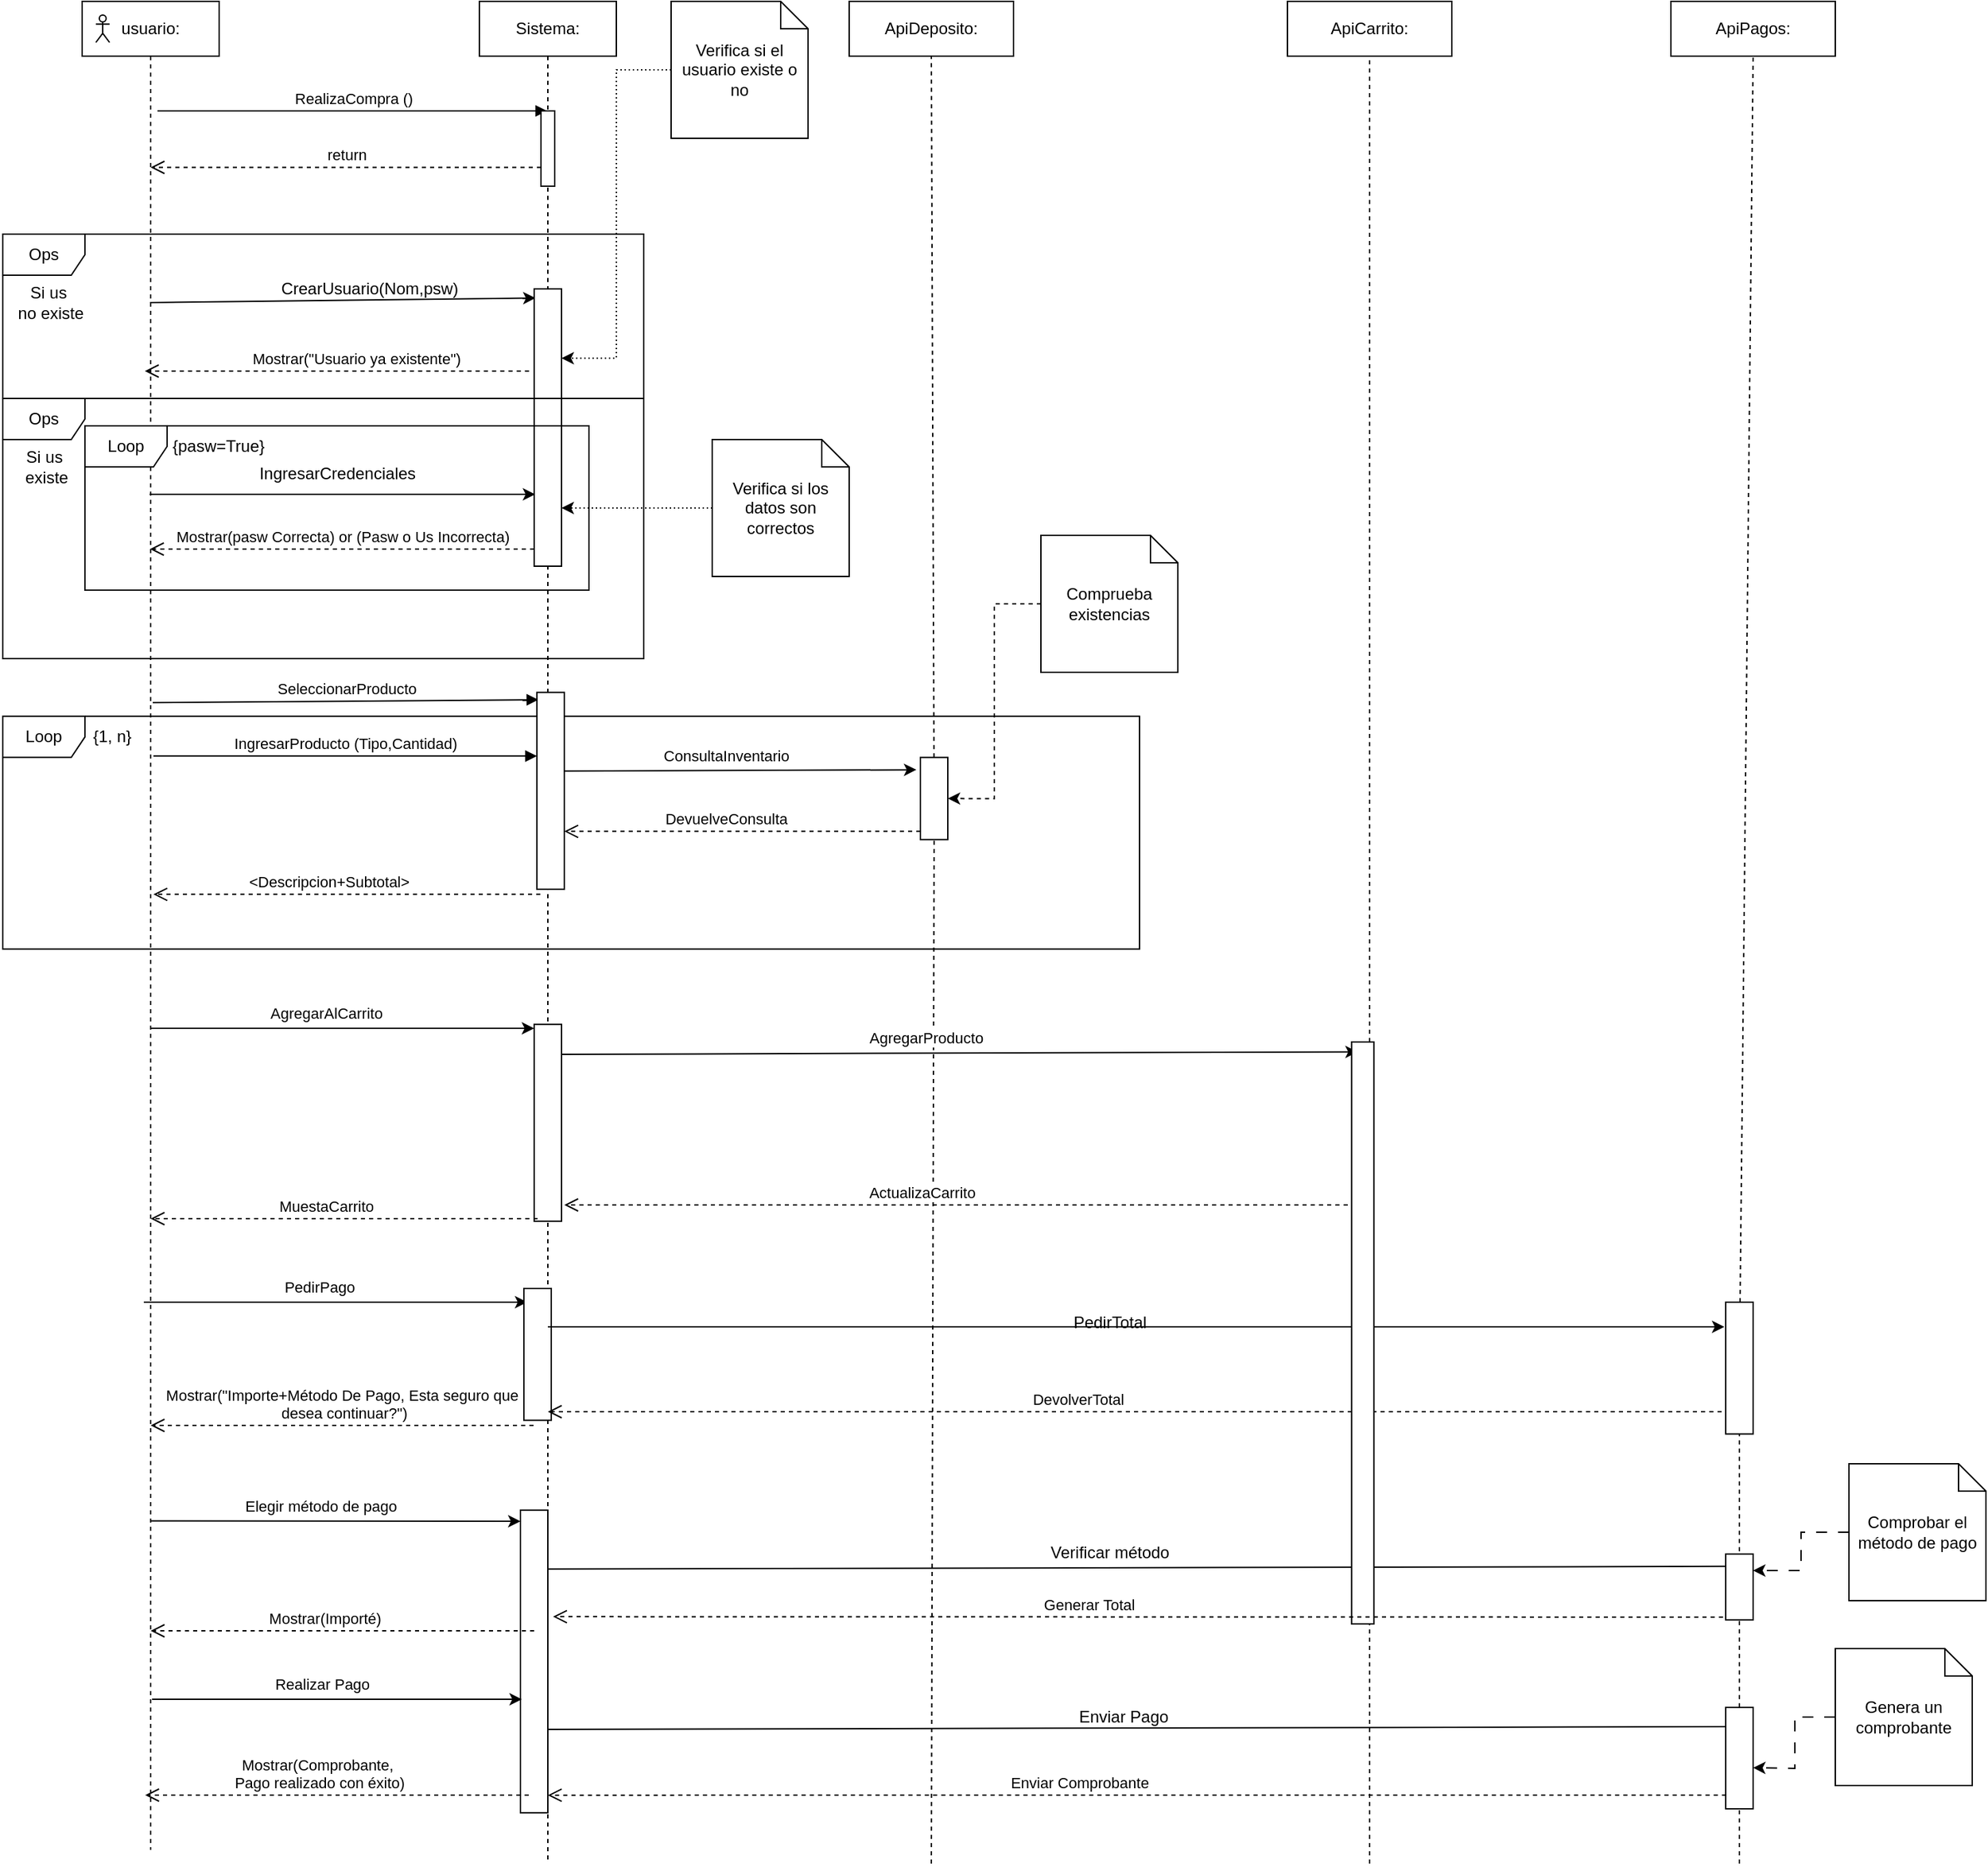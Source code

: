 <mxfile version="24.8.3">
  <diagram name="Page-1" id="2YBvvXClWsGukQMizWep">
    <mxGraphModel grid="1" page="1" gridSize="10" guides="1" tooltips="1" connect="1" arrows="1" fold="1" pageScale="1" pageWidth="850" pageHeight="1100" math="0" shadow="0">
      <root>
        <mxCell id="0" />
        <mxCell id="1" parent="0" />
        <mxCell id="aM9ryv3xv72pqoxQDRHE-1" value="usuario:" style="shape=umlLifeline;perimeter=lifelinePerimeter;whiteSpace=wrap;html=1;container=0;dropTarget=0;collapsible=0;recursiveResize=0;outlineConnect=0;portConstraint=eastwest;newEdgeStyle={&quot;edgeStyle&quot;:&quot;elbowEdgeStyle&quot;,&quot;elbow&quot;:&quot;vertical&quot;,&quot;curved&quot;:0,&quot;rounded&quot;:0};" vertex="1" parent="1">
          <mxGeometry x="300" y="40" width="100" height="1350" as="geometry" />
        </mxCell>
        <mxCell id="aM9ryv3xv72pqoxQDRHE-5" value="Sistema:" style="shape=umlLifeline;perimeter=lifelinePerimeter;whiteSpace=wrap;html=1;container=0;dropTarget=0;collapsible=0;recursiveResize=0;outlineConnect=0;portConstraint=eastwest;newEdgeStyle={&quot;edgeStyle&quot;:&quot;elbowEdgeStyle&quot;,&quot;elbow&quot;:&quot;vertical&quot;,&quot;curved&quot;:0,&quot;rounded&quot;:0};" vertex="1" parent="1">
          <mxGeometry x="590" y="40" width="100" height="1360" as="geometry" />
        </mxCell>
        <mxCell id="aM9ryv3xv72pqoxQDRHE-7" value="RealizaCompra ()" style="html=1;verticalAlign=bottom;endArrow=block;edgeStyle=elbowEdgeStyle;elbow=vertical;curved=0;rounded=0;" edge="1" parent="1" target="aM9ryv3xv72pqoxQDRHE-5">
          <mxGeometry relative="1" as="geometry">
            <mxPoint x="355" y="120" as="sourcePoint" />
            <Array as="points">
              <mxPoint x="440" y="120" />
            </Array>
            <mxPoint x="570" y="120" as="targetPoint" />
          </mxGeometry>
        </mxCell>
        <mxCell id="1xkauaa3uZCHlkGIZMYk-1" value="" style="shape=umlActor;verticalLabelPosition=bottom;verticalAlign=top;html=1;outlineConnect=0;" vertex="1" parent="1">
          <mxGeometry x="310" y="50" width="10" height="20" as="geometry" />
        </mxCell>
        <mxCell id="1xkauaa3uZCHlkGIZMYk-5" value="return" style="html=1;verticalAlign=bottom;endArrow=open;dashed=1;endSize=8;curved=0;rounded=0;exitX=0.75;exitY=1;exitDx=0;exitDy=0;" edge="1" parent="1" target="aM9ryv3xv72pqoxQDRHE-1">
          <mxGeometry relative="1" as="geometry">
            <mxPoint x="635" y="161.25" as="sourcePoint" />
            <mxPoint x="550" y="170" as="targetPoint" />
          </mxGeometry>
        </mxCell>
        <mxCell id="1xkauaa3uZCHlkGIZMYk-6" value="Ops" style="shape=umlFrame;whiteSpace=wrap;html=1;pointerEvents=0;" vertex="1" parent="1">
          <mxGeometry x="242.03" y="210" width="467.97" height="120" as="geometry" />
        </mxCell>
        <mxCell id="1xkauaa3uZCHlkGIZMYk-10" value="{pasw=True}" style="text;strokeColor=none;fillColor=default;align=left;verticalAlign=middle;spacingLeft=4;spacingRight=4;overflow=hidden;points=[[0,0.5],[1,0.5]];portConstraint=eastwest;rotatable=0;whiteSpace=wrap;html=1;" vertex="1" parent="1">
          <mxGeometry x="360" y="350" width="80" height="30" as="geometry" />
        </mxCell>
        <mxCell id="1xkauaa3uZCHlkGIZMYk-11" value="" style="endArrow=classic;html=1;rounded=0;entryX=0.033;entryY=0.95;entryDx=0;entryDy=0;entryPerimeter=0;" edge="1" parent="1" target="1xkauaa3uZCHlkGIZMYk-13">
          <mxGeometry width="50" height="50" relative="1" as="geometry">
            <mxPoint x="349.5" y="260" as="sourcePoint" />
            <mxPoint x="620" y="260" as="targetPoint" />
          </mxGeometry>
        </mxCell>
        <UserObject label="CrearUsuario(Nom,psw)" placeholders="1" name="Variable" id="1xkauaa3uZCHlkGIZMYk-12">
          <mxCell style="text;html=1;strokeColor=none;fillColor=none;align=center;verticalAlign=middle;whiteSpace=wrap;overflow=hidden;" vertex="1" parent="1">
            <mxGeometry x="440" y="240" width="140" height="20" as="geometry" />
          </mxCell>
        </UserObject>
        <mxCell id="1xkauaa3uZCHlkGIZMYk-13" value="" style="rounded=0;whiteSpace=wrap;html=1;rotation=90;" vertex="1" parent="1">
          <mxGeometry x="538.75" y="341.25" width="202.5" height="20" as="geometry" />
        </mxCell>
        <mxCell id="1xkauaa3uZCHlkGIZMYk-15" value="Mostrar(pasw Correcta) or (Pasw o Us Incorrecta)" style="html=1;verticalAlign=bottom;endArrow=open;dashed=1;endSize=8;curved=0;rounded=0;" edge="1" parent="1">
          <mxGeometry relative="1" as="geometry">
            <mxPoint x="630" y="440" as="sourcePoint" />
            <mxPoint x="349.5" y="440" as="targetPoint" />
            <Array as="points">
              <mxPoint x="510" y="440" />
            </Array>
          </mxGeometry>
        </mxCell>
        <mxCell id="1xkauaa3uZCHlkGIZMYk-16" value="SeleccionarProducto" style="html=1;verticalAlign=bottom;endArrow=block;curved=0;rounded=0;entryX=0.037;entryY=0.95;entryDx=0;entryDy=0;entryPerimeter=0;" edge="1" parent="1" target="1xkauaa3uZCHlkGIZMYk-20">
          <mxGeometry width="80" relative="1" as="geometry">
            <mxPoint x="351.53" y="552.18" as="sourcePoint" />
            <mxPoint x="641.53" y="552.18" as="targetPoint" />
          </mxGeometry>
        </mxCell>
        <mxCell id="1xkauaa3uZCHlkGIZMYk-17" value="Loop" style="shape=umlFrame;whiteSpace=wrap;html=1;pointerEvents=0;" vertex="1" parent="1">
          <mxGeometry x="242.03" y="562.18" width="830" height="170" as="geometry" />
        </mxCell>
        <mxCell id="1xkauaa3uZCHlkGIZMYk-19" value="IngresarProducto (Tipo,Cantidad)" style="html=1;verticalAlign=bottom;endArrow=block;curved=0;rounded=0;" edge="1" parent="1">
          <mxGeometry width="80" relative="1" as="geometry">
            <mxPoint x="352.03" y="591.18" as="sourcePoint" />
            <mxPoint x="632.03" y="591.18" as="targetPoint" />
            <Array as="points">
              <mxPoint x="462.53" y="591.18" />
            </Array>
          </mxGeometry>
        </mxCell>
        <mxCell id="1xkauaa3uZCHlkGIZMYk-20" value="" style="rounded=0;whiteSpace=wrap;html=1;rotation=90;" vertex="1" parent="1">
          <mxGeometry x="570.16" y="606.56" width="143.75" height="20" as="geometry" />
        </mxCell>
        <mxCell id="1xkauaa3uZCHlkGIZMYk-21" value="{1, n}" style="text;strokeColor=none;fillColor=none;align=left;verticalAlign=middle;spacingLeft=4;spacingRight=4;overflow=hidden;points=[[0,0.5],[1,0.5]];portConstraint=eastwest;rotatable=0;whiteSpace=wrap;html=1;" vertex="1" parent="1">
          <mxGeometry x="302.03" y="562.18" width="80" height="30" as="geometry" />
        </mxCell>
        <mxCell id="IG6EupSysQx-iScQX37S-1" value="&amp;lt;Descripcion+Subtotal&amp;gt;" style="html=1;verticalAlign=bottom;endArrow=open;dashed=1;endSize=8;curved=0;rounded=0;" edge="1" parent="1">
          <mxGeometry x="0.097" relative="1" as="geometry">
            <mxPoint x="634.53" y="692.18" as="sourcePoint" />
            <mxPoint x="352.03" y="692.18" as="targetPoint" />
            <mxPoint as="offset" />
          </mxGeometry>
        </mxCell>
        <mxCell id="IG6EupSysQx-iScQX37S-2" value="ApiDeposito:" style="rounded=0;whiteSpace=wrap;html=1;" vertex="1" parent="1">
          <mxGeometry x="860" y="40" width="120" height="40" as="geometry" />
        </mxCell>
        <mxCell id="IG6EupSysQx-iScQX37S-4" value="" style="endArrow=none;dashed=1;html=1;rounded=0;entryX=0.5;entryY=1;entryDx=0;entryDy=0;" edge="1" parent="1" source="kB2r2NMpooEUMobJwSOY-3" target="IG6EupSysQx-iScQX37S-2">
          <mxGeometry width="50" height="50" relative="1" as="geometry">
            <mxPoint x="929.5" y="959" as="sourcePoint" />
            <mxPoint x="930" y="110" as="targetPoint" />
          </mxGeometry>
        </mxCell>
        <mxCell id="IG6EupSysQx-iScQX37S-7" value="" style="endArrow=classic;html=1;rounded=0;entryX=0.15;entryY=1.15;entryDx=0;entryDy=0;entryPerimeter=0;" edge="1" parent="1" target="kB2r2NMpooEUMobJwSOY-3">
          <mxGeometry width="50" height="50" relative="1" as="geometry">
            <mxPoint x="652.03" y="602.18" as="sourcePoint" />
            <mxPoint x="919.83" y="606.2" as="targetPoint" />
          </mxGeometry>
        </mxCell>
        <mxCell id="IG6EupSysQx-iScQX37S-8" value="ConsultaInventario" style="edgeLabel;html=1;align=center;verticalAlign=middle;resizable=0;points=[];" connectable="0" vertex="1" parent="IG6EupSysQx-iScQX37S-7">
          <mxGeometry x="-0.085" y="2" relative="1" as="geometry">
            <mxPoint y="-9" as="offset" />
          </mxGeometry>
        </mxCell>
        <mxCell id="kB2r2NMpooEUMobJwSOY-1" value="ApiCarrito:" style="rounded=0;whiteSpace=wrap;html=1;" vertex="1" parent="1">
          <mxGeometry x="1180" y="40" width="120" height="40" as="geometry" />
        </mxCell>
        <mxCell id="kB2r2NMpooEUMobJwSOY-2" value="" style="endArrow=none;dashed=1;html=1;rounded=0;entryX=0.5;entryY=1;entryDx=0;entryDy=0;" edge="1" parent="1">
          <mxGeometry width="50" height="50" relative="1" as="geometry">
            <mxPoint x="1240" y="1400" as="sourcePoint" />
            <mxPoint x="1240" y="80" as="targetPoint" />
          </mxGeometry>
        </mxCell>
        <mxCell id="kB2r2NMpooEUMobJwSOY-4" value="" style="endArrow=none;dashed=1;html=1;rounded=0;entryX=0.917;entryY=0.5;entryDx=0;entryDy=0;entryPerimeter=0;" edge="1" parent="1" target="kB2r2NMpooEUMobJwSOY-3">
          <mxGeometry width="50" height="50" relative="1" as="geometry">
            <mxPoint x="920" y="1400" as="sourcePoint" />
            <mxPoint x="930" y="730" as="targetPoint" />
          </mxGeometry>
        </mxCell>
        <mxCell id="kB2r2NMpooEUMobJwSOY-3" value="" style="rounded=0;whiteSpace=wrap;html=1;rotation=90;" vertex="1" parent="1">
          <mxGeometry x="892.03" y="612.18" width="60" height="20" as="geometry" />
        </mxCell>
        <mxCell id="kB2r2NMpooEUMobJwSOY-5" value="DevuelveConsulta" style="html=1;verticalAlign=bottom;endArrow=open;dashed=1;endSize=8;curved=0;rounded=0;exitX=0.9;exitY=1;exitDx=0;exitDy=0;exitPerimeter=0;" edge="1" parent="1" source="kB2r2NMpooEUMobJwSOY-3">
          <mxGeometry x="0.097" relative="1" as="geometry">
            <mxPoint x="902.03" y="652.18" as="sourcePoint" />
            <mxPoint x="652.03" y="646.18" as="targetPoint" />
            <mxPoint as="offset" />
          </mxGeometry>
        </mxCell>
        <mxCell id="kB2r2NMpooEUMobJwSOY-6" value="" style="endArrow=classic;html=1;rounded=0;" edge="1" parent="1">
          <mxGeometry width="50" height="50" relative="1" as="geometry">
            <mxPoint x="350" y="790" as="sourcePoint" />
            <mxPoint x="630" y="790" as="targetPoint" />
          </mxGeometry>
        </mxCell>
        <mxCell id="kB2r2NMpooEUMobJwSOY-7" value="AgregarAlCarrito" style="edgeLabel;html=1;align=center;verticalAlign=middle;resizable=0;points=[];" connectable="0" vertex="1" parent="kB2r2NMpooEUMobJwSOY-6">
          <mxGeometry x="-0.085" y="2" relative="1" as="geometry">
            <mxPoint y="-9" as="offset" />
          </mxGeometry>
        </mxCell>
        <mxCell id="kB2r2NMpooEUMobJwSOY-8" value="" style="rounded=0;whiteSpace=wrap;html=1;rotation=90;" vertex="1" parent="1">
          <mxGeometry x="568.13" y="849" width="143.75" height="20" as="geometry" />
        </mxCell>
        <mxCell id="kB2r2NMpooEUMobJwSOY-9" value="" style="endArrow=classic;html=1;rounded=0;entryX=0.017;entryY=0.725;entryDx=0;entryDy=0;entryPerimeter=0;" edge="1" parent="1" target="kB2r2NMpooEUMobJwSOY-31">
          <mxGeometry width="50" height="50" relative="1" as="geometry">
            <mxPoint x="650" y="809" as="sourcePoint" />
            <mxPoint x="1218" y="809" as="targetPoint" />
          </mxGeometry>
        </mxCell>
        <mxCell id="kB2r2NMpooEUMobJwSOY-10" value="AgregarProducto" style="edgeLabel;html=1;align=center;verticalAlign=middle;resizable=0;points=[];" connectable="0" vertex="1" parent="kB2r2NMpooEUMobJwSOY-9">
          <mxGeometry x="-0.085" y="2" relative="1" as="geometry">
            <mxPoint y="-9" as="offset" />
          </mxGeometry>
        </mxCell>
        <mxCell id="kB2r2NMpooEUMobJwSOY-13" value="ActualizaCarrito" style="html=1;verticalAlign=bottom;endArrow=open;dashed=1;endSize=8;curved=0;rounded=0;exitX=0.9;exitY=1;exitDx=0;exitDy=0;exitPerimeter=0;entryX=0.43;entryY=-0.1;entryDx=0;entryDy=0;entryPerimeter=0;" edge="1" parent="1">
          <mxGeometry x="0.097" relative="1" as="geometry">
            <mxPoint x="1230" y="919.06" as="sourcePoint" />
            <mxPoint x="652.005" y="918.997" as="targetPoint" />
            <mxPoint as="offset" />
          </mxGeometry>
        </mxCell>
        <mxCell id="kB2r2NMpooEUMobJwSOY-15" value="MuestaCarrito" style="html=1;verticalAlign=bottom;endArrow=open;dashed=1;endSize=8;curved=0;rounded=0;" edge="1" parent="1">
          <mxGeometry x="0.097" relative="1" as="geometry">
            <mxPoint x="632.5" y="929" as="sourcePoint" />
            <mxPoint x="350" y="929" as="targetPoint" />
            <mxPoint as="offset" />
          </mxGeometry>
        </mxCell>
        <mxCell id="kB2r2NMpooEUMobJwSOY-16" value="" style="endArrow=classic;html=1;rounded=0;" edge="1" parent="1">
          <mxGeometry width="50" height="50" relative="1" as="geometry">
            <mxPoint x="345" y="990" as="sourcePoint" />
            <mxPoint x="625" y="990" as="targetPoint" />
          </mxGeometry>
        </mxCell>
        <mxCell id="kB2r2NMpooEUMobJwSOY-17" value="PedirPago" style="edgeLabel;html=1;align=center;verticalAlign=middle;resizable=0;points=[];" connectable="0" vertex="1" parent="kB2r2NMpooEUMobJwSOY-16">
          <mxGeometry x="-0.085" y="2" relative="1" as="geometry">
            <mxPoint y="-9" as="offset" />
          </mxGeometry>
        </mxCell>
        <mxCell id="kB2r2NMpooEUMobJwSOY-19" value="" style="rounded=0;whiteSpace=wrap;html=1;rotation=90;" vertex="1" parent="1">
          <mxGeometry x="584.38" y="1018.13" width="96.25" height="20" as="geometry" />
        </mxCell>
        <mxCell id="kB2r2NMpooEUMobJwSOY-20" value="ApiPagos:" style="rounded=0;whiteSpace=wrap;html=1;" vertex="1" parent="1">
          <mxGeometry x="1460" y="40" width="120" height="40" as="geometry" />
        </mxCell>
        <mxCell id="kB2r2NMpooEUMobJwSOY-21" value="" style="endArrow=none;dashed=1;html=1;rounded=0;entryX=0.5;entryY=1;entryDx=0;entryDy=0;" edge="1" parent="1" source="kB2r2NMpooEUMobJwSOY-32" target="kB2r2NMpooEUMobJwSOY-20">
          <mxGeometry width="50" height="50" relative="1" as="geometry">
            <mxPoint x="1520" y="1120" as="sourcePoint" />
            <mxPoint x="1525.25" y="100" as="targetPoint" />
          </mxGeometry>
        </mxCell>
        <mxCell id="kB2r2NMpooEUMobJwSOY-22" value="" style="endArrow=classic;html=1;rounded=0;entryX=0.187;entryY=1.05;entryDx=0;entryDy=0;entryPerimeter=0;" edge="1" parent="1" source="aM9ryv3xv72pqoxQDRHE-5" target="kB2r2NMpooEUMobJwSOY-32">
          <mxGeometry width="50" height="50" relative="1" as="geometry">
            <mxPoint x="650" y="1010" as="sourcePoint" />
            <mxPoint x="1490" y="1010" as="targetPoint" />
          </mxGeometry>
        </mxCell>
        <mxCell id="kB2r2NMpooEUMobJwSOY-23" value="PedirTotal" style="text;html=1;align=center;verticalAlign=middle;resizable=0;points=[];autosize=1;strokeColor=none;fillColor=none;" vertex="1" parent="1">
          <mxGeometry x="1010" y="990" width="80" height="30" as="geometry" />
        </mxCell>
        <mxCell id="kB2r2NMpooEUMobJwSOY-25" value="DevolverTotal" style="html=1;verticalAlign=bottom;endArrow=open;dashed=1;endSize=8;curved=0;rounded=0;exitX=0.831;exitY=1.15;exitDx=0;exitDy=0;exitPerimeter=0;" edge="1" parent="1" source="kB2r2NMpooEUMobJwSOY-32">
          <mxGeometry x="0.097" relative="1" as="geometry">
            <mxPoint x="1507.99" y="1070.06" as="sourcePoint" />
            <mxPoint x="640" y="1070" as="targetPoint" />
            <mxPoint as="offset" />
          </mxGeometry>
        </mxCell>
        <mxCell id="kB2r2NMpooEUMobJwSOY-26" value="Mostrar(&quot;Importe+Método De Pago, Esta seguro que&amp;nbsp;&lt;div&gt;desea continuar?&quot;)&lt;/div&gt;" style="html=1;verticalAlign=bottom;endArrow=open;dashed=1;endSize=8;curved=0;rounded=0;" edge="1" parent="1" target="aM9ryv3xv72pqoxQDRHE-1">
          <mxGeometry x="-0.004" relative="1" as="geometry">
            <mxPoint x="629.5" y="1080" as="sourcePoint" />
            <mxPoint x="340" y="1080" as="targetPoint" />
            <mxPoint as="offset" />
          </mxGeometry>
        </mxCell>
        <mxCell id="kB2r2NMpooEUMobJwSOY-27" value="" style="endArrow=classic;html=1;rounded=0;exitX=0.5;exitY=0.822;exitDx=0;exitDy=0;exitPerimeter=0;" edge="1" parent="1" source="aM9ryv3xv72pqoxQDRHE-1">
          <mxGeometry width="50" height="50" relative="1" as="geometry">
            <mxPoint x="340" y="1150" as="sourcePoint" />
            <mxPoint x="620" y="1150" as="targetPoint" />
          </mxGeometry>
        </mxCell>
        <mxCell id="kB2r2NMpooEUMobJwSOY-28" value="Elegir método de pago" style="edgeLabel;html=1;align=center;verticalAlign=middle;resizable=0;points=[];" connectable="0" vertex="1" parent="kB2r2NMpooEUMobJwSOY-27">
          <mxGeometry x="-0.085" y="2" relative="1" as="geometry">
            <mxPoint y="-9" as="offset" />
          </mxGeometry>
        </mxCell>
        <mxCell id="kB2r2NMpooEUMobJwSOY-29" value="" style="rounded=0;whiteSpace=wrap;html=1;rotation=90;direction=west;" vertex="1" parent="1">
          <mxGeometry x="519.49" y="1242.38" width="221.02" height="20" as="geometry" />
        </mxCell>
        <mxCell id="kB2r2NMpooEUMobJwSOY-30" value="" style="endArrow=classic;html=1;rounded=0;exitX=0.332;exitY=0.125;exitDx=0;exitDy=0;exitPerimeter=0;" edge="1" parent="1">
          <mxGeometry width="50" height="50" relative="1" as="geometry">
            <mxPoint x="640" y="1184.91" as="sourcePoint" />
            <mxPoint x="1511" y="1182.91" as="targetPoint" />
          </mxGeometry>
        </mxCell>
        <mxCell id="kB2r2NMpooEUMobJwSOY-33" value="" style="endArrow=none;dashed=1;html=1;rounded=0;entryX=1;entryY=0.5;entryDx=0;entryDy=0;" edge="1" parent="1" target="kB2r2NMpooEUMobJwSOY-32" source="GcF4r8R-WJwFHrs7mlnl-7">
          <mxGeometry width="50" height="50" relative="1" as="geometry">
            <mxPoint x="1510" y="1440" as="sourcePoint" />
            <mxPoint x="1520" y="280" as="targetPoint" />
          </mxGeometry>
        </mxCell>
        <mxCell id="kB2r2NMpooEUMobJwSOY-32" value="" style="rounded=0;whiteSpace=wrap;html=1;rotation=90;" vertex="1" parent="1">
          <mxGeometry x="1461.87" y="1028.13" width="96.25" height="20" as="geometry" />
        </mxCell>
        <mxCell id="kB2r2NMpooEUMobJwSOY-31" value="" style="rounded=0;whiteSpace=wrap;html=1;rotation=90;" vertex="1" parent="1">
          <mxGeometry x="1022.5" y="1004.32" width="425" height="16.32" as="geometry" />
        </mxCell>
        <mxCell id="kB2r2NMpooEUMobJwSOY-35" value="Verificar método" style="text;html=1;align=center;verticalAlign=middle;resizable=0;points=[];autosize=1;strokeColor=none;fillColor=none;" vertex="1" parent="1">
          <mxGeometry x="995" y="1158" width="110" height="30" as="geometry" />
        </mxCell>
        <mxCell id="kB2r2NMpooEUMobJwSOY-37" value="Generar Total" style="html=1;verticalAlign=bottom;endArrow=open;dashed=1;endSize=8;curved=0;rounded=0;entryX=0.648;entryY=1.191;entryDx=0;entryDy=0;entryPerimeter=0;" edge="1" parent="1" target="kB2r2NMpooEUMobJwSOY-29">
          <mxGeometry x="0.097" relative="1" as="geometry">
            <mxPoint x="1510" y="1220" as="sourcePoint" />
            <mxPoint x="629.5" y="1220" as="targetPoint" />
            <mxPoint as="offset" />
          </mxGeometry>
        </mxCell>
        <mxCell id="kB2r2NMpooEUMobJwSOY-38" value="" style="rounded=0;whiteSpace=wrap;html=1;rotation=90;" vertex="1" parent="1">
          <mxGeometry x="1485.93" y="1188" width="48.13" height="20" as="geometry" />
        </mxCell>
        <mxCell id="kB2r2NMpooEUMobJwSOY-39" value="Mostrar(Importé)" style="html=1;verticalAlign=bottom;endArrow=open;dashed=1;endSize=8;curved=0;rounded=0;" edge="1" parent="1">
          <mxGeometry x="0.097" relative="1" as="geometry">
            <mxPoint x="630" y="1230" as="sourcePoint" />
            <mxPoint x="350" y="1230" as="targetPoint" />
            <mxPoint as="offset" />
          </mxGeometry>
        </mxCell>
        <mxCell id="nyR-8e9USRutHTKfxLxg-1" value="" style="rounded=0;whiteSpace=wrap;html=1;rotation=90;" vertex="1" parent="1">
          <mxGeometry x="612.5" y="142.5" width="55" height="10" as="geometry" />
        </mxCell>
        <mxCell id="XJ6opT4sYOZFvtFilGFR-20" style="edgeStyle=orthogonalEdgeStyle;rounded=0;orthogonalLoop=1;jettySize=auto;html=1;entryX=0.25;entryY=0;entryDx=0;entryDy=0;dashed=1;dashPattern=1 2;" edge="1" parent="1" source="XJ6opT4sYOZFvtFilGFR-1" target="1xkauaa3uZCHlkGIZMYk-13">
          <mxGeometry relative="1" as="geometry" />
        </mxCell>
        <mxCell id="XJ6opT4sYOZFvtFilGFR-1" value="Verifica si el usuario existe o no" style="shape=note;size=20;whiteSpace=wrap;html=1;" vertex="1" parent="1">
          <mxGeometry x="730" y="40" width="100" height="100" as="geometry" />
        </mxCell>
        <mxCell id="XJ6opT4sYOZFvtFilGFR-9" value="Ops" style="shape=umlFrame;whiteSpace=wrap;html=1;pointerEvents=0;" vertex="1" parent="1">
          <mxGeometry x="242.03" y="330" width="467.97" height="190" as="geometry" />
        </mxCell>
        <mxCell id="XJ6opT4sYOZFvtFilGFR-10" value="Si us&lt;div&gt;&amp;nbsp;no existe&lt;/div&gt;" style="text;html=1;align=center;verticalAlign=middle;resizable=0;points=[];autosize=1;strokeColor=none;fillColor=none;" vertex="1" parent="1">
          <mxGeometry x="240.0" y="240" width="70" height="40" as="geometry" />
        </mxCell>
        <mxCell id="XJ6opT4sYOZFvtFilGFR-11" value="Si us&lt;div&gt;&amp;nbsp;existe&lt;/div&gt;" style="text;html=1;align=center;verticalAlign=middle;resizable=0;points=[];autosize=1;strokeColor=none;fillColor=none;" vertex="1" parent="1">
          <mxGeometry x="242.03" y="360" width="60" height="40" as="geometry" />
        </mxCell>
        <mxCell id="XJ6opT4sYOZFvtFilGFR-13" value="" style="endArrow=classic;html=1;rounded=0;entryX=0.033;entryY=0.95;entryDx=0;entryDy=0;entryPerimeter=0;" edge="1" parent="1">
          <mxGeometry width="50" height="50" relative="1" as="geometry">
            <mxPoint x="349.25" y="400" as="sourcePoint" />
            <mxPoint x="630.75" y="400" as="targetPoint" />
          </mxGeometry>
        </mxCell>
        <mxCell id="XJ6opT4sYOZFvtFilGFR-16" value="IngresarCredenciales" style="text;html=1;align=center;verticalAlign=middle;resizable=0;points=[];autosize=1;strokeColor=none;fillColor=none;" vertex="1" parent="1">
          <mxGeometry x="416.01" y="370" width="140" height="30" as="geometry" />
        </mxCell>
        <mxCell id="XJ6opT4sYOZFvtFilGFR-17" value="Loop" style="shape=umlFrame;whiteSpace=wrap;html=1;pointerEvents=0;" vertex="1" parent="1">
          <mxGeometry x="302.03" y="350" width="367.97" height="120" as="geometry" />
        </mxCell>
        <mxCell id="XJ6opT4sYOZFvtFilGFR-21" value="Verifica si los datos son correctos" style="shape=note;size=20;whiteSpace=wrap;html=1;" vertex="1" parent="1">
          <mxGeometry x="760" y="360" width="100" height="100" as="geometry" />
        </mxCell>
        <mxCell id="XJ6opT4sYOZFvtFilGFR-22" style="edgeStyle=orthogonalEdgeStyle;rounded=0;orthogonalLoop=1;jettySize=auto;html=1;entryX=0.79;entryY=0;entryDx=0;entryDy=0;entryPerimeter=0;dashed=1;dashPattern=1 2;" edge="1" parent="1" source="XJ6opT4sYOZFvtFilGFR-21" target="1xkauaa3uZCHlkGIZMYk-13">
          <mxGeometry relative="1" as="geometry" />
        </mxCell>
        <mxCell id="XJ6opT4sYOZFvtFilGFR-23" value="Mostrar(&quot;Usuario ya existente&quot;)" style="html=1;verticalAlign=bottom;endArrow=open;dashed=1;endSize=8;curved=0;rounded=0;" edge="1" parent="1">
          <mxGeometry x="-0.1" relative="1" as="geometry">
            <mxPoint x="626.26" y="310" as="sourcePoint" />
            <mxPoint x="345.76" y="310" as="targetPoint" />
            <Array as="points">
              <mxPoint x="506.26" y="310" />
            </Array>
            <mxPoint as="offset" />
          </mxGeometry>
        </mxCell>
        <mxCell id="XJ6opT4sYOZFvtFilGFR-25" style="edgeStyle=orthogonalEdgeStyle;rounded=0;orthogonalLoop=1;jettySize=auto;html=1;entryX=0.5;entryY=0;entryDx=0;entryDy=0;dashed=1;" edge="1" parent="1" source="XJ6opT4sYOZFvtFilGFR-24" target="kB2r2NMpooEUMobJwSOY-3">
          <mxGeometry relative="1" as="geometry" />
        </mxCell>
        <mxCell id="XJ6opT4sYOZFvtFilGFR-24" value="Comprueba existencias" style="shape=note;size=20;whiteSpace=wrap;html=1;" vertex="1" parent="1">
          <mxGeometry x="1000" y="430" width="100" height="100" as="geometry" />
        </mxCell>
        <mxCell id="GcF4r8R-WJwFHrs7mlnl-2" style="edgeStyle=orthogonalEdgeStyle;rounded=0;orthogonalLoop=1;jettySize=auto;html=1;entryX=0.25;entryY=0;entryDx=0;entryDy=0;dashed=1;dashPattern=8 8;" edge="1" parent="1" source="GcF4r8R-WJwFHrs7mlnl-1" target="kB2r2NMpooEUMobJwSOY-38">
          <mxGeometry relative="1" as="geometry" />
        </mxCell>
        <mxCell id="GcF4r8R-WJwFHrs7mlnl-1" value="Comprobar el método de pago" style="shape=note;size=20;whiteSpace=wrap;html=1;" vertex="1" parent="1">
          <mxGeometry x="1590" y="1108" width="100" height="100" as="geometry" />
        </mxCell>
        <mxCell id="GcF4r8R-WJwFHrs7mlnl-3" value="" style="endArrow=classic;html=1;rounded=0;exitX=0.5;exitY=0.822;exitDx=0;exitDy=0;exitPerimeter=0;" edge="1" parent="1">
          <mxGeometry width="50" height="50" relative="1" as="geometry">
            <mxPoint x="351.01" y="1280" as="sourcePoint" />
            <mxPoint x="621.01" y="1280" as="targetPoint" />
          </mxGeometry>
        </mxCell>
        <mxCell id="GcF4r8R-WJwFHrs7mlnl-4" value="Realizar Pago" style="edgeLabel;html=1;align=center;verticalAlign=middle;resizable=0;points=[];" connectable="0" vertex="1" parent="GcF4r8R-WJwFHrs7mlnl-3">
          <mxGeometry x="-0.085" y="2" relative="1" as="geometry">
            <mxPoint y="-9" as="offset" />
          </mxGeometry>
        </mxCell>
        <mxCell id="GcF4r8R-WJwFHrs7mlnl-5" value="" style="endArrow=classic;html=1;rounded=0;exitX=0.332;exitY=0.125;exitDx=0;exitDy=0;exitPerimeter=0;" edge="1" parent="1">
          <mxGeometry width="50" height="50" relative="1" as="geometry">
            <mxPoint x="640" y="1302" as="sourcePoint" />
            <mxPoint x="1511" y="1300" as="targetPoint" />
          </mxGeometry>
        </mxCell>
        <mxCell id="GcF4r8R-WJwFHrs7mlnl-6" value="Enviar Pago" style="text;html=1;align=center;verticalAlign=middle;resizable=0;points=[];autosize=1;strokeColor=none;fillColor=none;" vertex="1" parent="1">
          <mxGeometry x="1015" y="1278" width="90" height="30" as="geometry" />
        </mxCell>
        <mxCell id="GcF4r8R-WJwFHrs7mlnl-8" value="" style="endArrow=none;dashed=1;html=1;rounded=0;entryX=1;entryY=0.5;entryDx=0;entryDy=0;" edge="1" parent="1" target="GcF4r8R-WJwFHrs7mlnl-7">
          <mxGeometry width="50" height="50" relative="1" as="geometry">
            <mxPoint x="1510" y="1400" as="sourcePoint" />
            <mxPoint x="1510" y="1086" as="targetPoint" />
          </mxGeometry>
        </mxCell>
        <mxCell id="GcF4r8R-WJwFHrs7mlnl-7" value="" style="rounded=0;whiteSpace=wrap;html=1;rotation=90;" vertex="1" parent="1">
          <mxGeometry x="1472.96" y="1312.97" width="74.07" height="20" as="geometry" />
        </mxCell>
        <mxCell id="GcF4r8R-WJwFHrs7mlnl-9" value="Enviar Comprobante" style="html=1;verticalAlign=bottom;endArrow=open;dashed=1;endSize=8;curved=0;rounded=0;entryX=0.058;entryY=1;entryDx=0;entryDy=0;entryPerimeter=0;" edge="1" parent="1" target="kB2r2NMpooEUMobJwSOY-29">
          <mxGeometry x="0.097" relative="1" as="geometry">
            <mxPoint x="1500.25" y="1350" as="sourcePoint" />
            <mxPoint x="650" y="1350" as="targetPoint" />
            <mxPoint as="offset" />
          </mxGeometry>
        </mxCell>
        <mxCell id="GcF4r8R-WJwFHrs7mlnl-10" value="Mostrar(Comprobante,&amp;nbsp;&lt;div&gt;Pago realizado con éxito)&lt;/div&gt;" style="html=1;verticalAlign=bottom;endArrow=open;dashed=1;endSize=8;curved=0;rounded=0;" edge="1" parent="1">
          <mxGeometry x="0.097" relative="1" as="geometry">
            <mxPoint x="626.01" y="1350" as="sourcePoint" />
            <mxPoint x="346.01" y="1350" as="targetPoint" />
            <mxPoint as="offset" />
          </mxGeometry>
        </mxCell>
        <mxCell id="GcF4r8R-WJwFHrs7mlnl-12" style="edgeStyle=orthogonalEdgeStyle;rounded=0;orthogonalLoop=1;jettySize=auto;html=1;dashed=1;dashPattern=8 8;" edge="1" parent="1" source="GcF4r8R-WJwFHrs7mlnl-11">
          <mxGeometry relative="1" as="geometry">
            <mxPoint x="1520" y="1330" as="targetPoint" />
          </mxGeometry>
        </mxCell>
        <mxCell id="GcF4r8R-WJwFHrs7mlnl-11" value="Genera un comprobante" style="shape=note;size=20;whiteSpace=wrap;html=1;" vertex="1" parent="1">
          <mxGeometry x="1580" y="1243" width="100" height="100" as="geometry" />
        </mxCell>
      </root>
    </mxGraphModel>
  </diagram>
</mxfile>
